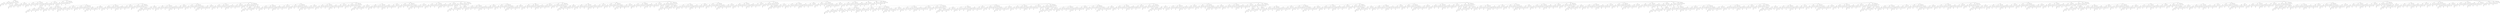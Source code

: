 digraph{
4814
434->907
434->794
434->663
434->7482
434->589
7482->9003
663->6904
663->9390
6904->7188
794->1238
794->4815
794->7399
4815->6594
1238->6646
1238->9612
6646->8307
907->1147
907->1309
907->3198
907->8933
3198->3632
1309->8874
1309->1931
8874->9841
1147->1858
1147->7180
1147->4560
7180->8463
1858->4893
1858->9512
4893->5608
129->182
129->743
129->1038
129->1621
129->383
129->4473
129->4029
4473->4652
383->4469
383->9048
4469->9772
1621->2460
1621->2245
1621->8745
2245->8750
2460->2972
2460->8540
2972->4974
1038->2550
1038->4163
1038->2071
1038->7062
2071->8235
4163->6782
4163->5660
6782->9188
2550->2648
2550->3827
2550->8505
3827->4822
2648->4239
2648->6206
4239->7197
743->1601
743->817
743->1546
743->4847
743->8318
4847->5756
1546->3360
1546->7992
3360->5430
817->6089
817->3098
817->8507
3098->7930
6089->6897
6089->6863
6897->8136
1601->2937
1601->2651
1601->4404
1601->1846
4404->5627
2651->6116
2651->3216
6116->8362
2937->4223
2937->5908
2937->5342
5908->8267
4223->6401
4223->8181
6401->9301
182->215
182->1404
182->1131
182->3166
182->1453
182->2545
1453->6496
3166->7654
3166->6864
7654->9163
1131->7096
1131->6363
1131->7030
6363->8948
7096->9595
7096->9169
9595->9884
1404->1815
1404->1446
1404->5151
1404->4721
5151->8188
1446->7579
1446->5640
7579->8727
1815->5942
1815->3437
1815->4063
3437->7652
5942->6039
5942->9190
6039->7886
215->426
215->453
215->632
215->4279
215->7152
4279->6534
632->856
632->2422
856->9111
453->979
453->3782
453->5236
3782->5621
979->1084
979->5299
1084->7513
426->1299
426->2228
426->6018
426->3662
6018->7613
2228->3697
2228->4035
3697->8170
1299->4315
1299->3819
1299->5831
3819->8657
4315->4665
4315->6719
4665->5163
1->10
1->33
1->14
1->84
1->15
1->441
1->2946
1->1232
1->483
1->782
1->7146
782->6986
483->3936
483->2292
3936->5644
1232->3345
1232->5689
1232->1668
5689->7704
3345->6290
3345->6850
6290->6504
2946->3095
2946->5308
2946->3312
2946->8967
3312->5464
5308->5728
5308->7743
5728->9017
3095->3380
3095->6241
3095->9158
6241->9561
3380->5672
3380->8250
5672->6780
441->1393
441->1009
441->2894
441->4977
441->2437
4977->6824
2894->3229
2894->5220
3229->5484
1009->4442
1009->3327
1009->3765
3327->3814
4442->8276
4442->6639
8276->8702
1393->2016
1393->1405
1393->1821
1393->9692
1821->9379
1405->2580
1405->9935
2580->9857
2016->4297
2016->2159
2016->5368
2159->2341
4297->6564
4297->6048
6564->9712
15->488
15->1893
15->2257
15->135
15->2945
15->6110
2945->5530
135->584
135->8650
584->5377
2257->3104
2257->6648
2257->9237
6648->7583
3104->5133
3104->3156
5133->7072
1893->2416
1893->7117
1893->6471
1893->3067
6471->8066
7117->8038
7117->8393
8038->8963
2416->5193
2416->3397
2416->2810
3397->7163
5193->7607
5193->6166
7607->8346
488->539
488->622
488->1456
488->776
488->1185
776->3078
1456->6122
1456->2261
6122->7736
622->3326
622->1886
622->7552
1886->9084
3326->6148
3326->5093
6148->7542
539->2868
539->2374
539->621
539->908
621->1594
2374->8154
2374->7488
8154->8322
2868->4010
2868->3644
2868->6698
3644->9120
4010->4787
4010->5148
4787->5637
84->123
84->133
84->338
84->1531
84->1014
84->6622
84->1207
6622->7748
1014->2150
1014->3339
2150->8897
1531->7109
1531->1938
1531->7368
1938->8827
7109->7682
7109->9448
7682->8900
338->414
338->971
338->7069
338->6152
7069->7242
971->6903
971->7107
6903->8807
414->2184
414->1820
414->5350
1820->1932
2184->6175
2184->9485
6175->6506
133->139
133->422
133->1236
133->3834
133->384
3834->7815
1236->3070
1236->6865
3070->6960
422->2345
422->4088
422->3705
4088->9787
2345->8526
2345->2591
8526->8891
139->1597
139->4645
139->8041
139->4105
8041->8425
4645->7790
4645->9468
7790->9987
1597->2996
1597->4862
1597->3912
4862->9396
2996->5075
2996->8956
5075->9770
123->221
123->196
123->1066
123->852
123->759
123->5214
759->8551
852->1991
852->1515
1991->3236
1066->4362
1066->6060
1066->5500
6060->8870
4362->4387
4362->6242
4387->8166
196->572
196->4674
196->964
196->2030
964->8246
4674->7081
4674->8638
7081->8123
572->3859
572->2407
572->2593
2407->8882
3859->5294
3859->8457
5294->8517
221->1263
221->762
221->2708
221->2571
221->688
2571->4443
2708->3559
2708->7282
3559->7666
762->1053
762->2338
762->6183
2338->8714
1053->2203
1053->6467
2203->9177
1263->1562
1263->4628
1263->4703
1263->6008
4703->6589
4628->6959
4628->5536
6959->8107
1562->2197
1562->3657
1562->8449
3657->6252
2197->2418
2197->4525
2418->4769
14->89
14->61
14->157
14->1078
14->75
14->58
14->7415
14->5962
7415->9455
58->405
58->1586
405->6484
75->2514
75->931
75->2435
931->9087
2514->9234
2514->9486
9234->9655
1078->3076
1078->2405
1078->7910
1078->8502
7910->9816
2405->5398
2405->2860
5398->7220
3076->3933
3076->3299
3076->4898
3299->8774
3933->4196
3933->9140
4196->7833
157->460
157->2412
157->881
157->6812
157->4579
6812->7877
881->4099
881->6390
4099->7637
2412->2518
2412->7185
2412->3086
7185->8003
2518->2616
2518->9018
2616->3142
460->1310
460->3460
460->4381
460->9252
4381->6012
3460->7353
3460->5090
7353->9480
1310->3508
1310->7602
1310->3698
7602->8111
3508->4896
3508->4318
4896->7506
61->134
61->192
61->1900
61->789
61->2090
61->5796
2090->8479
789->1298
789->9742
1298->9721
1900->2873
1900->1999
1900->9149
1999->2845
2873->3865
2873->9154
3865->7168
192->728
192->1489
192->8358
192->3729
8358->9654
1489->1574
1489->8342
1574->4157
728->773
728->2357
728->2899
2357->2718
773->2586
773->1655
2586->4939
134->1063
134->2760
134->5749
134->1883
134->2413
1883->9702
5749->8528
5749->7141
8528->9646
2760->4175
2760->3037
2760->5334
3037->8602
4175->6706
4175->4395
6706->6967
1063->1603
1063->3390
1063->4562
1063->9780
4562->9429
3390->4508
3390->5257
4508->6659
1603->2139
1603->1943
1603->3956
1943->3022
2139->4219
2139->5290
4219->5533
89->163
89->305
89->348
89->725
89->400
89->4375
89->5209
4375->5771
400->6859
400->7806
6859->9159
725->1362
725->5750
725->2167
5750->6366
1362->2300
1362->9055
2300->9696
348->3045
348->1549
348->2597
348->9456
2597->9508
1549->1677
1549->7519
1677->7100
3045->7011
3045->4478
3045->6354
4478->6010
7011->8522
7011->9976
8522->9249
305->1069
305->388
305->1596
305->3952
305->5004
3952->4104
1596->3925
1596->9452
3925->5116
388->1789
388->3852
388->8119
3852->6157
1789->3321
1789->7668
3321->9843
1069->1462
1069->4401
1069->4311
1069->7037
4311->6434
4401->4418
4401->5362
4418->6161
1462->2898
1462->4078
1462->5301
4078->6156
2898->8493
2898->5953
8493->8916
163->328
163->339
163->1662
163->846
163->2106
163->6141
2106->6926
846->5547
846->4689
5547->7768
1662->3128
1662->2221
1662->2824
2221->3713
3128->5766
3128->8812
5766->8025
339->741
339->1027
339->1377
339->8704
1377->7516
1027->2554
1027->9444
2554->8031
741->1458
741->1020
741->9436
1020->8165
1458->4540
1458->4380
4540->7058
328->753
328->1679
328->2369
328->2398
328->4189
2398->9572
2369->3809
2369->5399
3809->7284
1679->5570
1679->8985
1679->3628
8985->9738
5570->5713
5570->6974
5713->9007
753->2751
753->1615
753->5008
753->9260
5008->8998
1615->5681
1615->6637
5681->6405
2751->3589
2751->2795
2751->5378
2795->3217
3589->6502
3589->6711
6502->7714
33->148
33->296
33->166
33->175
33->1215
33->120
33->1665
33->8077
33->8442
8077->9520
1665->6217
1665->3756
6217->7127
120->3883
120->2861
120->8843
2861->8867
3883->6727
3883->6947
6727->8009
1215->2524
1215->2271
1215->1463
1215->6029
1463->5873
2271->5528
2271->9898
5528->6661
2524->3072
2524->5899
2524->4005
5899->5921
3072->4745
3072->9609
4745->8990
175->382
175->492
175->1072
175->1794
175->905
1794->8938
1072->1784
1072->7135
1784->4334
492->1126
492->4211
492->4518
4211->6459
1126->6918
1126->2932
6918->7499
382->1355
382->4353
382->5883
382->4317
5883->8772
4353->7925
4353->9410
7925->9391
1355->2111
1355->5551
1355->1838
5551->7960
2111->4771
2111->3175
4771->9895
166->658
166->901
166->603
166->2535
166->5555
166->7200
5555->6528
2535->3486
2535->8544
3486->9081
603->1225
603->1239
603->2183
1239->9302
1225->7804
1225->3761
7804->9761
901->3180
901->3475
901->2200
901->1470
2200->9927
3475->5462
3475->9865
5462->9431
3180->4358
3180->5050
3180->6191
5050->9289
4358->4533
4358->6691
4533->6830
658->950
658->1631
658->3648
658->5134
658->6109
5134->5760
3648->8214
3648->7258
8214->9270
1631->1861
1631->4668
1631->2855
4668->5703
1861->6832
1861->2393
6832->9998
950->1174
950->2752
950->9626
950->6962
9626->9859
2752->5552
2752->8396
5552->9759
1174->1737
1174->2177
1174->7090
2177->3928
1737->3539
1737->9900
3539->5985
296->350
296->528
296->1314
296->1702
296->4860
296->3226
296->7848
3226->6297
4860->5955
4860->9415
5955->7842
1702->3639
1702->3767
1702->4597
3767->9000
3639->5915
3639->9029
5915->9322
1314->2807
1314->1745
1314->2589
1314->4567
2589->3031
1745->7108
1745->8729
7108->7320
2807->4921
2807->8289
2807->9570
8289->8512
4921->6943
4921->9771
6943->8317
528->583
528->779
528->4015
528->3176
528->1907
3176->4191
4015->8889
4015->6343
8889->9679
779->1391
779->2903
779->5132
2903->4237
1391->1442
1391->6647
1442->5669
583->1073
583->863
583->1273
583->8903
1273->7645
863->3182
863->9413
3182->9394
1073->3608
1073->5302
1073->3436
5302->7145
3608->6460
3608->7010
6460->8607
350->1033
350->920
350->2679
350->431
350->2446
350->6376
2446->2501
431->2043
431->9242
2043->8576
2679->3347
2679->3152
2679->3211
3152->8429
3347->5085
3347->6108
5085->6913
920->2096
920->1988
920->6541
920->4240
6541->9569
1988->6214
1988->2969
6214->6618
2096->2529
2096->5449
2096->2721
5449->9808
2529->3117
2529->7866
3117->5568
1033->2546
1033->2659
1033->1757
1033->3840
1033->9826
3840->8926
1757->6552
1757->2506
6552->9861
2659->3053
2659->3066
2659->5463
3066->6833
3053->3792
3053->9275
3792->4412
2546->2599
2546->4820
2546->2852
2546->7867
2852->9542
4820->6061
4820->9720
6061->8995
2599->5117
2599->2791
2599->9855
2791->9606
5117->6231
5117->5466
6231->9139
148->171
148->523
148->474
148->442
148->2677
148->1968
148->4858
148->8892
4858->9195
1968->2297
1968->7627
2297->9799
2677->3645
2677->3594
2677->3724
3594->5892
3645->8024
3645->8666
8024->9360
442->1251
442->6209
442->6565
442->4072
6565->6951
6209->8047
6209->9146
8047->8838
1251->3209
1251->2186
1251->7974
2186->9685
3209->4070
3209->5763
4070->7356
474->1311
474->1539
474->8588
474->7274
474->2566
7274->8717
8588->8627
8588->9782
8627->9656
1539->2166
1539->4280
1539->4863
4280->6585
2166->8448
2166->3340
8448->9918
1311->3064
1311->5819
1311->2140
1311->8395
2140->5357
5819->6672
5819->5959
6672->9532
3064->3783
3064->5156
3064->8159
5156->5180
3783->5046
3783->5638
5046->8401
523->683
523->665
523->3364
523->2540
523->2847
523->1344
2847->3092
2540->2605
2540->5808
2605->8416
3364->6681
3364->3985
3364->3566
3985->6590
6681->7537
6681->9531
7537->9735
665->911
665->3832
665->1466
665->9085
1466->4635
3832->6308
3832->8330
6308->7657
911->2727
911->5416
911->1267
5416->6882
2727->6516
2727->6597
6516->9204
683->1280
683->2185
683->3635
683->2447
683->1579
2447->9490
3635->5251
3635->7709
5251->8490
2185->2991
2185->4783
2185->5581
4783->8794
2991->3957
2991->8036
3957->6653
1280->2542
1280->5264
1280->1739
1280->7441
1739->4491
5264->8149
5264->9585
8149->9472
2542->5412
2542->5567
2542->3899
5567->9817
5412->5829
5412->5635
5829->9399
171->293
171->557
171->386
171->894
171->1689
171->5349
171->7570
5349->6909
1689->2026
1689->6230
2026->7841
894->3189
894->2492
894->1034
2492->5651
3189->3433
3189->4811
3433->5409
386->865
386->1857
386->8179
386->1381
8179->9352
1857->4019
1857->7273
4019->8975
865->1592
865->3718
865->7989
3718->4753
1592->4949
1592->3311
4949->6262
557->888
557->1353
557->1087
557->2397
557->4400
2397->9804
1087->2089
1087->6011
2089->7167
1353->2653
1353->4865
1353->5801
4865->5809
2653->6945
2653->4638
6945->7364
888->4389
888->3143
888->5647
888->4664
5647->8924
3143->6771
3143->9346
6771->9105
4389->6155
4389->5397
4389->4480
5397->8319
6155->8014
6155->7509
8014->8572
293->558
293->1010
293->2800
293->1429
293->3083
293->7365
3083->7667
1429->2929
1429->4729
2929->5564
2800->3057
2800->4816
2800->8110
4816->9031
3057->4958
3057->8084
4958->8787
1010->1011
1010->1165
1010->3113
1010->8913
3113->8378
1165->1945
1165->5865
1945->4894
1011->4248
1011->1055
1011->5677
1055->1577
4248->7054
4248->8377
7054->9812
558->657
558->1030
558->2336
558->6182
558->6624
6182->6627
2336->7601
2336->6472
7601->9994
1030->2881
1030->8982
1030->4185
8982->9506
2881->5723
2881->8962
5723->7459
657->2142
657->1464
657->1216
657->8200
1216->9128
1464->1611
1464->7741
1611->2830
2142->2149
2142->2512
2142->4096
2512->8604
2149->4773
2149->7479
4773->5818
10->24
10->51
10->25
10->68
10->28
10->1459
10->3111
10->190
10->761
10->4419
761->5556
190->2729
190->913
2729->8587
3111->3989
3111->7158
3111->7019
7158->7914
3989->5045
3989->6566
5045->6665
1459->2308
1459->6932
1459->2856
1459->8873
2856->4378
6932->7481
6932->7730
7481->7508
2308->3333
2308->2955
2308->7752
2955->6465
3333->5680
3333->5690
5680->8491
28->497
28->3358
28->4416
28->2983
28->9438
2983->8520
4416->5954
4416->7986
5954->6954
3358->3702
3358->9045
3358->8204
9045->9210
3702->7132
3702->6767
7132->9030
497->704
497->4134
497->6207
497->4464
6207->9871
4134->5280
4134->9409
5280->6070
704->3996
704->5172
704->1493
5172->7911
3996->4438
3996->7229
4438->5381
68->275
68->419
68->736
68->798
68->1050
68->6260
1050->5828
798->4954
798->8432
4954->7324
736->903
736->6499
736->4271
6499->6703
903->3934
903->7674
3934->4138
419->1132
419->4690
419->1833
419->8051
1833->2838
4690->8258
4690->9147
8258->8893
1132->2141
1132->4265
1132->2954
4265->9475
2141->6382
2141->2666
6382->9489
275->768
275->791
275->6269
275->1834
275->7503
1834->3012
6269->6707
6269->9407
6707->9046
791->2032
791->5542
791->8227
5542->7029
2032->2367
2032->4905
2367->7731
768->1001
768->1178
768->3563
768->6734
3563->9482
1178->7276
1178->4440
7276->8237
1001->1024
1001->5478
1001->3970
5478->7661
1024->3530
1024->3118
3530->5984
25->100
25->807
25->1530
25->1079
25->335
25->4961
25->1992
4961->6776
335->2644
335->3937
2644->5641
1079->3168
1079->3977
1079->4406
3977->7664
3168->3592
3168->3580
3592->6989
1530->3108
1530->2320
1530->1950
1530->6586
1950->9538
2320->3677
2320->4388
3677->5633
3108->3443
3108->6821
3108->3126
6821->8240
3443->5467
3443->7018
5467->9587
807->1325
807->872
807->3056
807->5701
807->6149
5701->6001
3056->4071
3056->5376
4071->4424
872->5154
872->2491
872->6398
2491->8550
5154->5880
5154->6225
5880->7474
1325->1328
1325->1823
1325->2205
1325->3178
2205->4928
1823->8527
1823->9198
8527->9400
1328->4195
1328->8754
1328->1772
8754->9375
4195->5015
4195->8032
5015->9374
100->233
100->1364
100->814
100->224
100->5261
100->8465
5261->7051
224->2328
224->2536
2328->6306
814->2425
814->1044
814->9441
1044->2112
2425->2755
2425->4692
2755->8113
1364->1913
1364->4892
1364->7606
1364->1607
7606->9109
4892->4995
4892->8499
4995->7244
1913->2099
1913->5655
1913->8080
5655->5995
2099->4930
2099->8417
4930->5896
233->521
233->1095
233->1478
233->503
233->2432
503->3073
1478->7033
1478->5992
7033->8942
1095->2719
1095->5782
1095->8173
5782->6432
2719->4084
2719->5063
4084->9262
521->1049
521->2014
521->953
521->4266
953->6365
2014->2866
2014->6263
2866->6632
1049->1318
1049->2069
1049->6477
2069->9008
1318->7608
1318->5588
7608->8761
51->156
51->88
51->130
51->1617
51->1528
51->988
51->2756
51->4925
2756->3723
988->2953
988->7586
2953->6019
1528->2169
1528->4714
1528->9343
4714->8044
2169->7907
2169->9997
7907->9970
1617->2061
1617->7102
1617->1638
1617->6003
1638->7016
7102->8292
7102->8738
8292->9207
2061->3784
2061->4997
2061->2895
4997->7290
3784->4147
3784->9034
4147->8097
130->239
130->2532
130->1469
130->6271
130->8087
6271->9274
1469->5826
1469->6737
5826->8579
2532->3220
2532->4136
2532->4824
4136->9785
3220->3866
3220->7775
3866->5777
239->479
239->708
239->2883
239->7287
2883->2925
708->3581
708->4512
3581->8757
479->1856
479->5774
479->7569
5774->9748
1856->3769
1856->9063
3769->5250
88->136
88->164
88->1754
88->248
88->8819
88->2468
8819->8979
248->2364
248->4504
2364->7587
1754->3495
1754->6515
1754->8402
6515->9977
3495->4852
3495->5972
4852->5149
164->560
164->285
164->1854
164->9881
1854->8677
285->1323
285->1832
1323->9038
560->1641
560->2842
560->2602
2842->5310
1641->1845
1641->9745
1845->4250
136->555
136->4289
136->587
136->2915
136->3749
2915->4417
587->5919
587->1154
5919->7556
4289->4623
4289->7754
4289->9632
7754->8297
4623->5461
4623->6389
5461->9478
555->2208
555->1521
555->1172
555->8234
1172->5432
1521->1839
1521->9700
1839->3466
2208->4765
2208->5719
2208->7470
5719->9737
4765->4837
4765->7703
4837->6568
156->267
156->246
156->495
156->747
156->1295
156->3314
156->1555
3314->4276
1295->5470
1295->2191
5470->6433
747->2450
747->1595
747->9639
1595->9145
2450->6196
2450->6526
6196->9284
495->1397
495->2172
495->1914
495->5161
1914->7477
2172->3308
2172->9829
3308->8510
1397->2045
1397->3315
1397->9011
3315->3596
2045->3355
2045->6168
3355->5450
246->1023
246->3734
246->1152
246->6414
246->1837
6414->6598
1152->5006
1152->5482
5006->9398
3734->5696
3734->9022
3734->5742
9022->9648
5696->8384
5696->6641
8384->8673
1023->2976
1023->7213
1023->3880
1023->8868
3880->4262
7213->8040
7213->7501
8040->8852
2976->4889
2976->3903
2976->6547
3903->4912
4889->7268
4889->6569
7268->7991
267->334
267->437
267->599
267->2992
267->3536
267->2825
3536->3864
2992->6265
2992->8782
6265->7750
599->4797
599->4680
599->6605
4680->7692
4797->5275
4797->5579
5275->7959
437->646
437->2378
437->5304
437->5370
5304->9219
2378->3510
2378->6335
3510->5759
646->1774
646->5543
646->6131
5543->9050
1774->2104
1774->8430
2104->7635
334->409
334->2576
334->1636
334->975
334->6223
975->3409
1636->4014
1636->9744
4014->4074
2576->3754
2576->5042
2576->2611
5042->9497
3754->5688
3754->4932
5688->7869
409->995
409->1790
409->1993
409->1831
1993->4186
1790->2105
1790->9416
2105->6142
995->1269
995->4461
995->8144
4461->9896
1269->3913
1269->8647
3913->5056
24->87
24->64
24->127
24->322
24->1982
24->41
24->3163
24->4160
24->9681
4160->4691
3163->6878
3163->5846
6878->7596
41->2738
41->3898
41->5184
3898->5316
2738->6000
2738->4802
6000->8339
1982->3690
1982->4612
1982->3764
1982->6132
3764->8310
4612->8195
4612->4866
8195->9877
3690->4933
3690->5679
3690->7083
5679->6684
4933->6159
4933->5674
6159->6492
322->1370
322->1101
322->358
322->2600
322->4151
2600->4595
358->3253
358->2456
3253->9576
1101->4601
1101->4833
1101->1481
4833->6253
4601->5337
4601->8678
5337->6220
1370->2944
1370->2408
1370->1728
1370->7902
1728->6101
2408->4812
2408->5403
4812->7144
2944->3494
2944->4564
2944->9622
4564->6105
3494->7203
3494->5649
7203->8580
127->193
127->1025
127->579
127->457
127->2827
127->8719
2827->7702
457->682
457->9412
682->4763
579->1317
579->1150
579->5642
1150->4298
1317->1824
1317->5717
1824->7585
1025->2874
1025->1554
1025->4698
1025->7196
4698->9259
1554->3907
1554->8679
3907->8806
2874->3349
2874->6373
2874->4506
6373->7904
3349->4278
3349->7316
4278->6576
193->848
193->1552
193->4046
193->6645
193->1423
6645->7315
4046->4125
4046->4728
4125->8057
1552->2926
1552->3196
1552->9153
3196->9854
2926->4118
2926->9660
4118->9187
848->2429
848->5721
848->1567
848->6120
1567->8869
5721->6418
5721->5850
6418->7076
2429->4873
2429->5836
2429->9401
5836->9741
4873->6172
4873->6045
6172->6950
64->151
64->362
64->377
64->158
64->963
64->1445
64->3069
1445->7313
963->5978
963->5012
5978->9798
158->2703
158->6046
158->5532
6046->9457
2703->3618
2703->7641
3618->5558
377->749
377->5271
377->3106
377->2062
3106->5423
5271->7817
5271->7764
7817->7921
749->1707
749->6075
749->5268
6075->8059
1707->2251
1707->3535
2251->7563
362->1173
362->3145
362->2549
362->1630
362->2949
1630->8927
2549->3062
2549->3264
3062->9033
3145->5112
3145->5993
3145->8721
5993->8691
5112->6495
5112->6329
6495->8249
1173->1525
1173->2306
1173->3191
1173->1590
3191->6906
2306->8635
2306->6683
8635->9846
1525->4836
1525->4100
1525->5930
4100->4587
4836->6961
4836->8260
6961->8065
151->535
151->1560
151->917
151->2917
151->7259
151->4398
7259->8132
2917->4354
2917->5587
4354->9776
917->1939
917->2387
917->9070
2387->5143
1939->2199
1939->3969
2199->4426
1560->1659
1560->4114
1560->2182
1560->8813
2182->2782
4114->6266
4114->8034
6266->8437
1659->1811
1659->1804
1659->2379
1804->7175
1811->3403
1811->7446
3403->5560
535->947
535->2063
535->1122
535->3250
535->1248
3250->3980
1122->8175
1122->8641
8175->9540
2063->3188
2063->4251
2063->2498
4251->7920
3188->3376
3188->7778
3376->9437
947->1510
947->2218
947->8548
947->7419
8548->8880
2218->4520
2218->8420
4520->7691
1510->2531
1510->4085
1510->5632
4085->7380
2531->3129
2531->5508
3129->3830
87->93
87->401
87->108
87->638
87->1021
87->498
87->6866
87->2779
6866->9818
498->7103
498->7663
7103->8078
1021->2678
1021->2035
1021->4212
2035->5386
2678->6831
2678->7879
6831->9226
638->664
638->2530
638->7483
638->7261
7483->9751
2530->8122
2530->3005
8122->8447
664->3071
664->7189
664->2420
7189->7827
3071->5980
3071->8652
5980->8478
108->596
108->2685
108->1365
108->2667
108->8612
2667->4507
1365->2688
1365->6561
2688->2833
2685->3509
2685->3503
2685->5903
3503->5991
3509->5902
3509->5877
5902->6150
596->1440
596->2495
596->3882
596->5228
3882->7800
2495->7296
2495->2789
7296->7953
1440->1887
1440->2516
1440->7894
2516->8471
1887->2124
1887->4383
2124->9652
401->1331
401->764
401->1507
401->626
401->1908
401->6869
1908->3516
626->654
626->7994
654->8876
1507->3107
1507->3795
1507->6054
3795->4159
3107->3822
3107->7945
3822->8125
764->902
764->2652
764->6964
764->6835
6964->7074
2652->6127
2652->9323
6127->8262
902->1410
902->2675
902->5602
2675->3620
1410->6337
1410->8278
6337->8098
1331->1537
1331->1400
1331->2334
1331->5629
1331->7962
5629->7525
2334->3154
2334->9101
3154->8611
1400->3758
1400->3131
1400->6731
3131->8791
3758->6315
3758->5610
6315->7338
1537->3184
1537->3551
1537->3920
1537->1752
3920->5153
3551->3774
3551->6620
3774->6705
3184->3556
3184->5084
3184->3579
5084->6002
3556->5708
3556->7429
5708->9265
93->244
93->649
93->700
93->1077
93->7609
93->7521
93->9367
7521->8817
7609->9683
7609->9184
9683->9708
1077->3261
1077->3737
1077->9366
3737->8943
3261->8266
3261->5956
8266->9435
700->740
700->1801
700->1091
700->2276
1091->5200
1801->5634
1801->3033
5634->9110
740->897
740->5494
740->5650
5494->6307
897->3155
897->8554
3155->4838
649->4135
649->3428
649->2457
649->1710
649->9993
1710->7514
2457->4273
2457->3272
4273->5606
3428->6444
3428->7237
3428->3874
7237->9488
6444->8178
6444->9213
8178->8252
4135->4472
4135->4553
4135->5110
4135->5115
5110->5970
4553->6595
4553->6479
6595->8984
4472->5121
4472->5288
4472->4552
5288->9945
5121->8513
5121->7906
8513->8534
244->462
244->1372
244->585
244->2836
244->5177
244->5441
5177->7939
2836->6006
2836->9876
6006->7462
585->1099
585->3668
585->5800
3668->9765
1099->2687
1099->3616
2687->3653
1372->1526
1372->1383
1372->4569
1372->1786
4569->5198
1383->4422
1383->3173
4422->6145
1526->1905
1526->2402
1526->7868
2402->9162
1905->6689
1905->9283
6689->8412
462->933
462->1998
462->2284
462->4914
462->7534
4914->8156
2284->2399
2284->9241
2399->7544
1998->4784
1998->2523
1998->7913
2523->6660
4784->6121
4784->4965
6121->7638
933->1337
933->955
933->4338
933->4901
4338->6402
955->1782
955->1955
1782->9373
1337->1578
1337->6052
1337->1694
6052->9372
1578->1696
1578->6596
1696->9980
2->13
2->22
2->26
2->18
2->114
2->124
2->36
2->227
2->85
2->1734
2->3743
2->9869
3743->5653
1734->7301
1734->5064
7301->8279
85->2086
85->631
85->6834
631->5894
2086->2316
2086->7536
2316->7473
227->2017
227->1827
227->702
227->939
702->5648
1827->3878
1827->8908
3878->6615
2017->2055
2017->3085
2017->9862
3085->4803
2055->4575
2055->6939
4575->6189
36->433
36->438
36->2293
36->1878
36->7297
1878->9907
2293->5667
2293->7948
5667->9227
438->3918
438->6028
438->6169
6028->8375
3918->4045
3918->4648
4045->4522
433->5065
433->2058
433->830
433->3558
830->4433
2058->6216
2058->6685
6216->7389
5065->5286
5065->8589
5065->7984
8589->9426
5286->8760
5286->9962
8760->9514
124->301
124->160
124->811
124->1608
124->2706
124->1670
2706->3303
1608->3935
1608->4095
3935->9619
811->5388
811->5905
811->3374
5905->9320
5388->9653
5388->8228
9653->9711
160->2001
160->469
160->4741
160->4444
4741->8263
469->1223
469->7732
1223->4746
2001->5030
2001->4133
2001->5559
4133->5670
5030->6765
5030->6868
6765->7326
301->1042
301->2941
301->1062
301->3351
301->7439
3351->5545
1062->3807
1062->6785
3807->6634
2941->8683
2941->3252
2941->3197
3252->6911
8683->8775
8683->9603
8775->9088
1042->3590
1042->1810
1042->4288
1042->4041
4288->8574
1810->1880
1810->5383
1880->8884
3590->4165
3590->3984
3590->7253
3984->7649
4165->5138
4165->4849
5138->9175
114->137
114->851
114->254
114->5102
114->948
114->1890
114->9649
1890->5428
948->2190
948->7875
2190->5912
5102->5356
5102->7335
5102->5232
7335->8559
5356->6386
5356->6352
6386->9640
254->1112
254->3921
254->1721
254->3909
1721->6294
3921->5339
3921->6936
5339->8628
1112->1771
1112->1483
1112->8180
1483->7452
1771->8199
1771->4309
8199->8974
851->1430
851->1685
851->2826
851->1915
851->4394
1915->8988
2826->2920
2826->4307
2920->6503
1685->3328
1685->6188
1685->9058
6188->6387
3328->5572
3328->5314
5572->5888
1430->1448
1430->2187
1430->3667
1430->5340
3667->5815
2187->3896
2187->4267
3896->4653
1448->7329
1448->6817
1448->8356
6817->7047
7329->7961
7329->9425
7961->8257
137->591
137->1082
137->140
137->859
137->4207
137->2948
4207->9386
859->1417
859->5243
1417->3323
140->1718
140->636
140->1708
636->7976
1718->5285
1718->4193
5285->8747
1082->1214
1082->1093
1082->4143
1082->7309
4143->6381
1093->4678
1093->3523
4678->7463
1214->3817
1214->8523
1214->4242
8523->9178
3817->7560
3817->4547
7560->9832
591->600
591->1168
591->1182
591->9243
591->4342
9243->9525
1182->1548
1182->3463
1548->9955
1168->1474
1168->6900
1168->6162
6900->8369
1474->4810
1474->9971
4810->8535
600->738
600->648
600->7977
600->8049
7977->9901
648->3971
648->9287
3971->9953
738->1656
738->9526
738->5474
9526->9917
1656->3342
1656->5160
3342->9839
18->179
18->30
18->302
18->1304
18->152
18->2698
18->7245
18->6563
7245->7457
2698->4214
2698->4321
4214->9172
152->5166
152->5917
152->1202
5917->6513
5166->5211
5166->6957
5211->7701
1304->2272
1304->2906
1304->3603
1304->3322
3603->5469
2906->9293
2906->8337
9293->9402
2272->2831
2272->4397
2272->4951
4397->6107
2831->6293
2831->3838
6293->8859
302->1120
302->549
302->2533
302->6486
302->6063
6486->8708
2533->8168
2533->7487
8168->9588
549->2331
549->1751
549->9333
1751->2433
2331->3416
2331->7683
3416->5929
1120->1513
1120->1640
1120->2313
1120->9607
2313->5393
1640->6081
1640->2695
6081->6972
1513->2101
1513->2426
1513->6470
2426->3816
2101->4513
2101->5654
4513->9788
30->342
30->269
30->2376
30->1204
30->7852
30->7133
7852->9481
1204->2521
1204->4436
2521->5445
2376->4037
2376->4325
2376->6732
4325->8477
4037->7956
4037->8567
7956->9052
269->1781
269->715
269->4329
269->875
4329->5735
715->2148
715->9221
2148->5183
1781->2707
1781->3538
1781->4434
3538->9566
2707->6053
2707->6849
6053->6842
342->783
342->598
342->1576
342->3401
342->5806
3401->9074
1576->2478
1576->6607
2478->7149
598->2993
598->6457
598->9165
6457->8664
2993->3262
2993->6333
3262->6392
783->1822
783->923
783->1000
783->9796
1000->4178
923->2305
923->2380
2305->8055
1822->3659
1822->2962
1822->3748
2962->4052
3659->3689
3659->9424
3689->8134
179->721
179->515
179->611
179->2116
179->3922
179->2662
179->2642
2662->8148
3922->5434
3922->5001
5434->6666
2116->2565
2116->4382
2116->5168
4382->9079
2565->3692
2565->9597
3692->7442
611->2068
611->1029
611->2519
611->3405
2519->5173
1029->3598
1029->6720
3598->5803
2068->5615
2068->4260
2068->3490
4260->6295
5615->7125
5615->8964
7125->9975
515->547
515->2559
515->1348
515->1501
515->1527
1501->5231
1348->4310
1348->6067
4310->8565
2559->3622
2559->4713
2559->5217
4713->9327
3622->5375
3622->4139
5375->7883
547->559
547->2108
547->1039
547->1516
1039->9344
2108->6891
2108->9950
6891->7227
559->3968
559->6027
559->7248
6027->8019
3968->6084
3968->4202
6084->9813
721->831
721->806
721->1117
721->4734
721->2392
721->5158
2392->5025
4734->6741
4734->9384
6741->8578
1117->2654
1117->5023
1117->2525
5023->5354
2654->9361
2654->5847
9361->9521
806->2179
806->1433
806->5311
806->8045
5311->7996
1433->3052
1433->9963
3052->4527
2179->2742
2179->4301
2179->8768
4301->7571
2742->5592
2742->7527
5592->7742
831->1575
831->2744
831->1509
831->8662
831->843
8662->9454
1509->4148
1509->8606
4148->7407
2744->4800
2744->3561
2744->4080
3561->8674
4800->5976
4800->7969
5976->7228
1575->2472
1575->1589
1575->6716
1575->4119
6716->8272
1589->6929
1589->5684
6929->8091
2472->3148
2472->2569
2472->4828
2569->7449
3148->3227
3148->6880
3227->4526
26->162
26->91
26->74
26->403
26->217
26->3099
26->1951
26->1584
26->6994
1584->4776
1951->6064
1951->5659
6064->9666
3099->7466
3099->3164
3099->7675
3164->5814
7466->8525
7466->9650
8525->8680
217->1545
217->613
217->1162
217->7505
1162->5822
613->3497
613->1242
3497->7424
1545->4676
1545->4130
1545->6232
4130->8157
4676->4971
4676->5122
4971->7413
403->1437
403->2243
403->2074
403->2888
403->2170
2888->5943
2074->3350
2074->4299
3350->8298
2243->2263
2243->2595
2243->4770
2595->6024
2263->3341
2263->9470
3341->4313
1437->2219
1437->4992
1437->2080
1437->4038
2080->9493
4992->7094
4992->7950
7094->8284
2219->2332
2219->6300
2219->7428
6300->9706
2332->6274
2332->2485
6274->9138
74->695
74->639
74->128
74->1461
74->3987
74->3975
3987->7266
1461->1894
1461->1688
1894->2952
128->412
128->7593
128->7478
7593->7975
412->698
412->6332
698->5699
639->650
639->6174
639->3528
639->9567
3528->5129
6174->8245
6174->9717
8245->8365
650->1357
650->5291
650->2034
5291->8571
1357->3050
1357->6848
3050->6751
695->1869
695->3279
695->2366
695->770
695->4577
770->4462
2366->4981
2366->6540
4981->9891
3279->3669
3279->5415
3279->5504
5415->9803
3669->4716
3669->7726
4716->8085
1869->1925
1869->3471
1869->2581
1869->2950
2581->7373
3471->6930
3471->7968
6930->8573
1925->2264
1925->6235
1925->8288
6235->7620
2264->4360
2264->8583
4360->7461
91->280
91->95
91->456
91->367
91->2092
91->3283
91->4043
3283->9848
2092->3577
2092->7898
3577->6519
367->4220
367->3875
367->8438
3875->4750
4220->7761
4220->5527
7761->8538
456->1346
456->1873
456->2670
456->4176
2670->9919
1873->7285
1873->5437
7285->9358
1346->1975
1346->2117
1346->2400
2117->3181
1975->4861
1975->4302
4861->9073
95->132
95->1260
95->586
95->1870
95->7895
1870->8243
586->3074
586->4867
3074->4032
1260->1848
1260->5070
1260->5832
5070->7905
1848->7485
1848->5181
7485->7915
132->637
132->3404
132->1788
132->3044
1788->4854
3404->5405
3404->7967
5405->9218
637->5385
637->1041
637->9430
1041->3788
5385->7325
5385->8074
7325->7979
280->444
280->446
280->785
280->2712
280->4494
280->968
4494->6072
2712->7232
2712->2999
7232->8831
785->3088
785->5041
785->6599
5041->5645
3088->8639
3088->5225
8639->9549
446->965
446->746
446->5963
446->9789
5963->8789
746->5767
746->1965
5767->6575
965->3414
965->5266
965->3187
5266->5705
3414->4963
3414->3588
4963->9338
444->588
444->548
444->3157
444->2817
444->760
2817->7512
3157->6675
3157->3813
6675->7858
548->1105
548->1759
548->1316
1759->3458
1105->4385
1105->9422
4385->7346
588->914
588->810
588->7003
588->2083
7003->9995
810->6035
810->3362
6035->7588
914->2361
914->9025
914->8779
9025->9573
2361->2805
2361->8012
2805->8749
162->287
162->212
162->259
162->980
162->834
162->961
162->1725
162->4621
1725->5630
961->6104
961->7614
6104->9189
834->5813
834->7707
834->2279
7707->8305
5813->6287
5813->6766
6287->6415
980->2696
980->987
980->5062
980->9292
5062->5605
987->3696
987->2564
3696->5885
2696->4840
2696->4909
2696->5269
4909->8911
4840->6988
4840->9530
6988->8326
259->857
259->1124
259->2078
259->5569
259->1867
5569->7247
2078->9519
2078->4792
9519->9548
1124->2375
1124->2578
1124->7106
2578->3649
2375->2560
2375->5274
2560->3636
857->1520
857->1076
857->2027
857->1783
2027->4607
1076->5239
1076->9353
5239->8189
1520->1987
1520->8268
1520->6965
8268->9778
1987->3491
1987->6178
3491->8753
212->361
212->593
212->1443
212->1672
212->256
212->2226
256->618
1672->4456
1672->8251
4456->5363
1443->3453
1443->7070
1443->6603
7070->9806
3453->5839
3453->4556
5839->8937
593->763
593->2128
593->1550
593->4876
1550->9774
2128->5373
2128->4624
5373->6143
763->1605
763->6887
763->4670
6887->7265
1605->2011
1605->2577
2011->7932
361->582
361->402
361->2229
361->1460
361->1119
1460->6102
2229->3241
2229->4402
3241->5618
402->854
402->2481
402->4112
2481->9642
854->4605
854->4850
4605->8545
582->1700
582->1942
582->4340
582->2749
4340->5124
1942->2230
1942->6919
2230->8293
1700->3373
1700->8665
1700->1779
8665->8766
3373->6093
3373->7957
6093->7044
287->399
287->1885
287->520
287->2994
287->731
287->6264
287->4337
6264->9440
731->5054
731->4448
5054->5743
2994->3247
2994->5206
2994->8764
5206->9820
3247->6106
3247->5938
6106->9347
520->1472
520->847
520->1967
520->8709
1967->7118
847->2238
847->9282
2238->3151
1472->1657
1472->4107
1472->5861
4107->6198
1657->5927
1657->6616
5927->8625
1885->2859
1885->2630
1885->4996
1885->2473
1885->4348
2473->4823
4996->7042
4996->8010
7042->7723
2630->3023
2630->7050
2630->6604
7050->8676
3023->6742
3023->3699
6742->9152
2859->3259
2859->2970
2859->5870
2859->4120
5870->7067
2970->3420
2970->4622
3420->7045
3259->4959
3259->3623
3259->6695
3623->9443
4959->6378
4959->7430
6378->9625
399->536
399->849
399->540
399->1949
399->3465
399->6256
3465->5027
1949->6030
1949->4336
6030->6062
540->4700
540->866
540->6927
866->8684
4700->7006
4700->9151
7006->8190
849->2076
849->3974
849->3779
849->5519
3779->7724
3974->6816
3974->4743
6816->8904
2076->5325
2076->4025
2076->2739
4025->4514
5325->5876
5325->8586
5876->8403
536->667
536->1849
536->2502
536->2389
536->5792
2389->9713
2502->4123
2502->4586
4123->8723
1849->3343
1849->2494
1849->9522
2494->2801
3343->8470
3343->7872
8470->8801
667->1498
667->3172
667->1121
667->7712
1121->7927
3172->9044
3172->3719
9044->9228
1498->2195
1498->5820
1498->2227
5820->6320
2195->6451
2195->8300
6451->9164
22->29
22->47
22->154
22->92
22->601
22->90
22->2641
22->2476
22->1524
22->2553
1524->8935
2476->3087
2476->3750
3087->5036
2641->2770
2641->4308
2641->8328
4308->4768
2770->4126
2770->8027
4126->9257
90->676
90->2138
90->3543
90->7854
3543->4841
2138->4027
2138->8431
4027->4167
676->1569
676->4592
676->2682
4592->6769
1569->4519
1569->8751
4519->8273
601->2769
601->4192
601->729
601->4495
601->9387
4495->7818
729->5336
729->9599
5336->7472
4192->5136
4192->8934
4192->8675
8934->9408
5136->9054
5136->9730
9054->9453
2769->3818
2769->3890
2769->3776
2769->7873
3776->5948
3890->4277
3890->7361
4277->8533
3818->5202
3818->5300
3818->5278
5300->6267
5202->6536
5202->5343
6536->8844
92->97
92->1100
92->606
92->671
92->2358
92->344
2358->9850
671->5371
671->5986
5371->9719
606->2394
606->1153
606->7493
1153->7421
2394->5857
2394->5867
5857->7540
1100->2539
1100->2886
1100->4227
1100->2793
4227->6591
2886->6544
2886->9529
6544->9810
2539->2557
2539->6799
2539->3627
6799->9510
2557->2629
2557->6829
2629->6475
97->1163
97->2960
97->1226
97->1805
97->9968
1805->9113
1226->2335
1226->7025
2335->6469
2960->3240
2960->5108
2960->8991
5108->8603
3240->3711
3240->5237
3711->8349
1163->1632
1163->5612
1163->2254
1163->8793
2254->5535
5612->8653
5612->6554
8653->9427
1632->2006
1632->4609
1632->1868
4609->7402
2006->3260
2006->2709
3260->7500
154->238
154->225
154->984
154->210
154->4924
154->6511
154->7735
6511->9691
4924->8616
4924->4993
8616->9340
210->5807
210->1220
210->5939
1220->7747
5807->5830
5807->9304
5830->7046
984->1301
984->1916
984->6671
984->4403
6671->8366
1916->5033
1916->5565
5033->5906
1301->2864
1301->9351
1301->1367
9351->9902
2864->2973
2864->9205
2973->5348
225->630
225->340
225->5082
225->2608
225->3294
2608->6139
5082->5700
5082->7214
5700->7340
340->463
340->3794
340->8792
3794->8600
463->3964
463->1224
3964->5911
630->2406
630->8503
630->2268
630->1989
2268->6450
8503->9840
8503->9601
9840->9880
2406->3599
2406->3521
2406->8504
3521->3854
3599->9067
3599->6009
9067->9370
238->308
238->289
238->716
238->887
238->973
238->5472
973->3075
887->5096
887->5968
5096->8742
716->4089
716->2155
716->9419
2155->4829
4089->4179
4089->6545
4179->6570
289->1201
289->2619
289->1667
289->2647
1667->6080
2619->7572
2619->7562
7572->7890
1201->2145
1201->3876
1201->7617
3876->9330
2145->3771
2145->2740
3771->9291
308->609
308->2087
308->2632
308->2022
308->7623
2022->8233
2632->7225
2632->9020
7225->9439
2087->3319
2087->3738
2087->4675
3738->5854
3319->3676
3319->8386
3676->7978
609->677
609->3450
609->869
609->9930
869->8445
3450->4994
3450->6388
4994->6485
677->707
677->774
677->5886
774->1933
707->2020
707->2509
2020->7855
47->79
47->159
47->149
47->999
47->2510
47->1228
47->7272
47->4497
7272->7802
1228->2365
1228->5071
2365->4180
2510->3631
2510->7009
2510->7820
7009->9112
3631->4987
3631->8452
4987->6941
999->3310
999->2225
999->2587
999->8167
2587->9594
2225->3751
2225->4730
3751->4584
3310->6424
3310->5091
3310->5875
5091->9459
6424->7829
6424->9335
7829->9256
149->1736
149->546
149->2344
149->4659
149->6525
4659->7566
2344->4468
2344->5201
4468->8713
546->595
546->1532
546->2614
1532->3469
595->1969
595->6281
1969->9718
1736->3885
1736->4747
1736->4563
1736->3224
4563->5029
4747->5159
4747->5179
5159->6858
3885->5772
3885->3932
3885->9644
3932->5249
5772->7759
5772->8104
7759->8763
159->207
159->858
159->2127
159->6808
159->2054
159->3768
2054->4683
6808->7385
6808->6992
7385->8247
2127->2462
2127->3276
2127->4376
3276->7908
2462->4204
2462->8944
4204->4471
858->1533
858->2077
858->7143
858->7733
7143->9037
2077->3043
2077->5657
3043->4568
1533->1770
1533->1802
1533->4258
1802->4777
1770->4407
1770->5920
4407->9924
207->1035
207->819
207->3886
207->5598
207->6498
5598->5969
3886->5661
3886->7182
5661->9974
819->1671
819->5270
819->6218
5270->6348
1671->7565
1671->3419
7565->9604
1035->1211
1035->1347
1035->6325
1035->2734
6325->6458
1347->2067
1347->7981
2067->5329
1211->3094
1211->3214
1211->9690
3214->7722
3094->7085
3094->8654
7085->9157
79->727
79->250
79->1360
79->1196
79->5031
79->2912
79->2163
2912->7756
5031->5595
5031->7860
5595->8769
1196->3455
1196->5246
1196->7893
5246->9555
3455->6908
3455->4879
6908->8718
1360->1879
1360->1836
1360->6701
1360->9628
6701->9922
1836->7698
1836->1920
7698->9086
1879->4405
1879->6809
1879->5971
6809->9581
4405->6787
4405->8385
6787->7254
250->850
250->524
250->1476
250->7409
250->7889
7409->7772
1476->1918
1476->3268
1918->5893
524->2511
524->3425
524->1426
3425->6304
2511->2731
2511->9125
2731->3091
850->896
850->3381
850->1687
850->9272
1687->2841
3381->3850
3381->6762
3850->6385
896->974
896->1505
896->3793
1505->9590
974->1506
974->6537
1506->8976
727->1107
727->2869
727->4304
727->7341
727->6606
727->3742
6606->7559
7341->7887
7341->8153
7887->9999
4304->4737
4304->6819
4304->7677
6819->7558
4737->5950
4737->5712
5950->9428
2869->3204
2869->3354
2869->3233
2869->9910
3233->4948
3354->5318
3354->6543
5318->5710
3204->3448
3204->7166
3204->5319
7166->7359
3448->4208
3448->5862
4208->8783
1107->1705
1107->1313
1107->2040
1107->1266
1107->8130
1266->6746
2040->3810
2040->8929
3810->4199
1313->1382
1313->7321
1313->7113
7321->7644
1382->4410
1382->6676
4410->5408
1705->1711
1705->5195
1705->6098
1705->3234
6098->7639
5195->5293
5195->6614
5293->7262
1711->2812
1711->3976
1711->8069
3976->6305
2812->5574
2812->6854
5574->9762
29->48
29->42
29->46
29->511
29->261
29->450
29->2325
29->109
29->1197
109->5197
2325->5324
2325->7871
5324->6958
450->2240
450->1454
450->9593
1454->8494
2240->4121
2240->9502
4121->9698
261->1036
261->534
261->2259
261->7549
2259->6969
534->5596
534->6154
5596->7191
1036->2356
1036->2160
1036->7348
2160->9714
2356->2477
2356->3786
2477->3575
511->684
511->855
511->3942
511->4853
511->7642
4853->9214
3942->5139
3942->7751
5139->8351
855->4565
855->1835
855->2975
1835->2713
4565->5736
4565->5234
5736->7824
684->1571
684->1157
684->3587
684->7038
3587->6736
1157->3663
1157->5827
3663->6238
1571->5092
1571->2768
1571->9118
2768->5038
5092->5499
5092->9229
5499->6588
46->188
46->1480
46->804
46->1585
46->8740
46->7550
8740->9908
1585->4900
1585->3116
4900->5603
804->3735
804->4036
804->5965
4036->8555
3735->4379
3735->6628
4379->9471
1480->2339
1480->2832
1480->5981
1480->8334
5981->6244
2832->6222
2832->7564
6222->6573
2339->2958
2339->5052
2339->5548
5052->5773
2958->4600
2958->5757
4600->6512
188->1193
188->235
188->4477
188->2943
188->9203
2943->7708
4477->5281
4477->6977
5281->7319
235->1487
235->2051
235->6448
2051->3105
1487->7673
1487->9988
7673->8983
1193->1451
1193->1496
1193->2212
1193->5724
2212->8854
1496->1497
1496->2598
1497->7760
1451->2342
1451->6680
1451->7496
6680->9417
2342->2902
2342->9015
2902->3615
42->263
42->63
42->1922
42->216
42->4911
42->2414
42->3038
2414->6176
4911->5864
4911->6341
5864->9926
216->827
216->9036
216->577
9036->9336
827->1624
827->8439
1624->4515
1922->2716
1922->2811
1922->6788
1922->3379
6788->9657
2811->8845
2811->4817
8845->9280
2716->3427
2716->3102
2716->3629
3102->6888
3427->6924
3427->7834
6924->7387
63->568
63->623
63->748
63->198
63->3223
198->4913
748->3006
748->1032
3006->3914
623->797
623->4650
623->3701
4650->8397
797->5786
797->5125
5786->9349
568->946
568->3821
568->5541
568->7942
5541->7676
3821->6983
3821->3960
6983->9535
946->1060
946->1199
946->3446
1199->4034
1060->2500
1060->8759
2500->4593
263->954
263->705
263->3395
263->3150
263->4224
263->6621
4224->7388
3150->5182
3150->3532
5182->6088
3395->4341
3395->3435
3395->8853
3435->4162
4341->5714
4341->5229
5714->6036
705->3385
705->3221
705->1973
705->6702
1973->2474
3221->8304
3221->9167
8304->8966
3385->4073
3385->4501
3385->4696
4501->9794
4073->6975
4073->7286
6975->7944
954->1058
954->2574
954->1067
954->2031
954->8253
2031->8968
1067->5309
1067->5926
5309->6289
2574->2692
2574->6917
2574->2880
6917->9467
2692->3371
2692->6409
3371->4117
1058->4917
1058->1241
1058->7098
1058->4076
7098->9089
1241->4500
1241->6581
4500->8731
4917->5663
4917->6955
4917->6655
6955->7129
5663->6688
5663->9406
6688->8100
48->77
48->201
48->209
48->519
48->2209
48->592
48->4940
48->4169
4940->6073
592->1420
592->6761
1420->3281
2209->4946
2209->6359
2209->2762
6359->8151
4946->6664
4946->7275
6664->9143
519->1256
519->6643
519->2220
519->9005
2220->9371
6643->8422
6643->6952
8422->8601
1256->2146
1256->2676
1256->1712
2676->3265
2146->5975
2146->2396
5975->7480
209->833
209->314
209->2686
209->2637
209->1345
2637->5789
2686->6283
2686->7581
6283->6311
314->597
314->4591
314->8506
4591->5100
597->1829
597->2147
1829->9938
833->962
833->2286
833->3672
833->2273
3672->3863
2286->4682
2286->3829
4682->5577
962->1553
962->1780
962->1990
1780->2612
1553->3584
1553->2327
3584->8515
201->701
201->418
201->832
201->5055
201->1699
201->5998
1699->7786
5055->6040
5055->9591
6040->7876
832->3391
832->1409
832->4106
1409->6679
3391->4322
3391->5697
4322->5715
418->2990
418->1970
418->8187
418->5960
8187->8496
1970->3027
1970->4975
3027->4557
2990->3986
2990->3417
2990->6229
3417->9216
3986->5476
3986->6493
5476->8172
701->2646
701->1056
701->4320
701->4807
701->2310
4807->7545
4320->6713
4320->4758
6713->7255
1056->5366
1056->5306
1056->9129
5306->5341
5366->8756
5366->9094
8756->8872
2646->2671
2646->5135
2646->6609
2646->4796
6609->7716
5135->7267
5135->7798
7267->8582
2671->3065
2671->2758
2671->8732
2758->5785
3065->5503
3065->6124
5503->7622
77->312
77->278
77->194
77->796
77->1816
77->268
77->8633
268->9337
1816->5186
1816->5421
5186->5775
796->3384
796->2623
796->7194
2623->9062
3384->5493
3384->3949
5493->8643
194->297
194->2085
194->4077
194->945
4077->4225
2085->3317
2085->7169
3317->8919
297->1503
297->1888
297->6250
1888->6160
1503->2534
1503->1738
2534->3843
278->1909
278->3079
278->6038
278->3916
278->5120
3916->4493
6038->8456
6038->6542
8456->9668
3079->4697
3079->3642
3079->8785
3642->7465
4697->7370
4697->5516
7370->8866
1909->5253
1909->2538
1909->2747
1909->2013
2747->9952
2538->4880
2538->6673
4880->8536
5253->5305
5253->5821
5253->5578
5821->8408
5305->5583
5305->7628
5583->7530
312->509
312->1690
312->501
312->2298
312->522
312->7383
522->5364
2298->2454
2298->9479
2454->3759
501->4968
501->8436
501->7433
8436->9716
4968->6730
4968->8871
6730->7938
1690->2748
1690->5279
1690->2132
1690->2479
2132->6522
5279->8454
5279->7520
8454->8795
2748->3926
2748->6234
2748->2767
6234->8137
3926->4505
3926->8291
4505->6963
509->1003
509->1158
509->2650
509->1544
509->6738
1544->2131
2650->3684
2650->6411
3684->9066
1158->1614
1158->6368
1158->7863
6368->6533
1614->3301
1614->4263
3301->8191
1003->2909
1003->1065
1003->2206
1003->4467
2206->6286
1065->3600
1065->4625
3600->4754
2909->4255
2909->7928
2909->6553
7928->8223
4255->5410
4255->8008
5410->9155
13->21
13->70
13->53
13->17
13->150
13->208
13->440
13->836
13->231
13->2746
13->918
2746->3035
231->2490
231->8338
2490->6240
836->1646
836->2720
836->2829
2720->5043
1646->6023
1646->5910
6023->7134
440->1068
440->952
440->998
440->1926
998->4110
952->3680
952->5021
3680->8368
1068->2003
1068->5922
1068->2934
5922->7897
2003->4647
2003->7672
4647->7624
208->660
208->996
208->3582
208->1326
208->5671
1326->8596
3582->7142
3582->7567
7142->7598
996->1401
996->4606
996->3160
4606->6509
1401->2133
1401->4396
2133->4323
660->1746
660->3879
660->6251
660->6031
6251->8788
3879->6097
3879->8530
6097->9383
1746->4976
1746->4184
1746->2241
4184->4488
4976->5738
4976->7350
5738->8466
150->837
150->249
150->2940
150->668
150->1616
150->8133
1616->2701
668->5741
668->4559
5741->7755
2940->3368
2940->5781
2940->6221
5781->9620
3368->3681
3368->7015
3681->5061
249->691
249->1609
249->3839
249->1977
3839->9598
1609->3202
1609->2267
3202->8018
691->712
691->2008
691->7504
2008->7164
712->3101
712->5367
3101->3929
837->1359
837->3752
837->1115
837->2639
837->8498
2639->6330
1115->1800
1115->8141
1800->2816
3752->4663
3752->5105
3752->8005
5105->7658
4663->6377
4663->8965
6377->8210
1359->3291
1359->5664
1359->2224
1359->4919
2224->2772
5664->7954
5664->6453
7954->9822
3291->6017
3291->4785
3291->7322
4785->8323
6017->6055
6017->7671
6055->9515
17->317
17->790
17->180
17->439
17->2660
17->1930
17->389
1930->7427
2660->6259
2660->8001
6259->8230
439->484
439->2388
439->935
2388->3090
484->4740
484->1966
4740->9611
180->372
180->2835
180->3640
180->1109
3640->8716
2835->7041
2835->5361
7041->9558
372->2324
372->5744
372->394
5744->6920
2324->4352
2324->5298
4352->9578
790->878
790->1384
790->4604
790->1825
790->5881
1825->6407
4604->5103
4604->7651
5103->5465
1384->2938
1384->3422
1384->9389
3422->6650
2938->7121
2938->8332
7121->8198
878->922
878->3906
878->1148
878->5238
1148->7729
3906->3983
3906->5190
3983->6239
922->1403
922->5944
922->7173
5944->9834
1403->1792
1403->4259
1792->2188
317->452
317->319
317->2543
317->3213
317->5296
317->7935
5296->7001
3213->4772
3213->3359
4772->9314
2543->2638
2543->5453
2543->8928
5453->7369
2638->8205
2638->2750
8205->8418
319->652
319->3207
319->3010
319->5468
3010->5585
3207->8441
3207->7217
8441->9255
652->3441
652->1864
652->4759
1864->8283
3441->4158
3441->5218
4158->4331
452->886
452->1741
452->4094
452->1255
452->2961
1255->7435
4094->6669
4094->9667
6669->6925
1741->3144
1741->1948
1741->8274
1948->8737
3144->3472
3144->6291
3472->9518
886->2028
886->3500
886->1045
886->9174
1045->1958
3500->6630
3500->7528
6630->7187
2028->2819
2028->3387
2028->7630
3387->6995
2819->4767
2819->5871
4767->6557
53->102
53->78
53->185
53->612
53->309
53->2493
53->4374
53->9565
4374->6823
2493->7039
2493->6204
7039->7719
309->2232
309->4551
309->5487
4551->8970
2232->4064
2232->5174
4064->5614
612->641
612->2665
612->6797
612->4463
6797->8103
2665->3731
2665->3777
3731->8169
641->680
641->2453
641->1110
2453->2711
680->5591
680->7226
5591->8079
185->2368
185->2081
185->628
185->5219
185->4496
5219->9986
628->5794
628->9078
5794->8694
2081->3243
2081->3569
2081->5360
3569->8584
3243->6248
3243->7438
6248->6521
2368->3284
2368->4047
2368->3700
2368->7294
3700->7789
4047->4809
4047->8755
4809->7492
3284->4578
3284->6840
3284->5582
6840->7555
4578->6796
4578->9222
6796->8428
78->355
78->390
78->885
78->673
78->1006
78->2610
1006->9223
673->7763
673->1332
7763->9768
885->2998
885->3478
885->6948
3478->5262
2998->3574
2998->7240
3574->8052
390->656
390->1778
390->7124
390->8922
7124->8953
1778->4122
1778->7310
4122->6474
656->5946
656->5521
656->5623
5521->6095
5946->7685
5946->6613
7685->8762
355->1793
355->387
355->786
355->1482
355->1308
1482->4616
786->4544
786->1134
4544->8814
387->821
387->1343
387->1290
1343->4779
821->1547
821->7314
1547->7212
1793->3257
1793->3808
1793->4967
1793->2287
4967->9049
3808->4599
3808->9144
4599->5387
3257->5966
3257->4390
3257->7656
4390->4868
5966->6998
5966->9499
6998->7345
102->538
102->801
102->277
102->213
102->602
102->116
102->9647
116->3348
602->2095
602->7053
2095->3452
213->283
213->3951
213->2436
3951->5878
283->1519
283->1766
1519->6147
277->1276
277->420
277->2059
277->9324
2059->7783
420->745
420->7417
745->6205
1276->4983
1276->2555
1276->7411
2555->3831
4983->5513
4983->6937
5513->6894
801->873
801->3991
801->871
801->4330
801->9042
4330->6086
871->5189
871->1421
5189->5928
3991->5188
3991->5277
3991->6631
5277->8722
5188->6042
5188->9104
6042->7271
873->5130
873->3835
873->4391
873->3828
4391->6025
3835->3908
3835->8033
3908->6696
5130->5384
5130->6076
5130->8089
6076->6612
5384->7728
5384->6419
7728->9476
538->777
538->990
538->553
538->1583
538->8690
538->5265
8690->9080
1583->7990
1583->2575
7990->8669
553->2528
553->1270
553->4748
1270->6273
2528->2606
2528->7502
2606->6464
990->4631
990->1747
990->2621
990->7862
2621->5287
1747->2658
1747->5283
2658->4842
4631->5898
4631->6372
4631->5431
6372->7395
5898->6130
5898->9723
6130->6721
777->1286
777->2290
777->3170
777->2065
777->1135
2065->4413
3170->5455
3170->5601
5455->8294
2290->2312
2290->4882
2290->5546
4882->6531
2312->3945
2312->9651
3945->7600
1286->1935
1286->4711
1286->1814
1286->6328
1814->3008
4711->5127
4711->6709
5127->9103
1935->4198
1935->2964
1935->5477
2964->8467
4198->5152
4198->6488
5152->9920
70->126
70->81
70->71
70->191
70->689
70->1094
70->937
70->3990
70->3567
3990->7111
937->2158
937->1319
2158->8879
1094->2021
1094->1541
1094->7825
1541->4705
2021->2778
2021->6527
2778->6577
689->1088
689->1187
689->5245
689->889
5245->5480
1187->2930
1187->4962
2930->4667
1088->1190
1088->3873
1088->9161
3873->6759
1190->1208
1190->5707
1208->6772
191->200
191->3630
191->1919
191->449
191->7403
449->5949
1919->3093
1919->7475
3093->3411
3630->6050
3630->6546
3630->8473
6546->9332
6050->9232
6050->8035
9232->9828
200->1860
200->2904
200->3146
200->226
3146->3421
2904->3353
2904->5144
3353->5273
1860->4953
1860->6247
1860->6494
6247->9091
4953->5047
4953->6201
5047->9553
71->1080
71->299
71->2788
71->1855
71->1556
71->8826
1556->2867
1855->3015
1855->8735
3015->7985
2788->3745
2788->6090
2788->6875
6090->9516
3745->4229
3745->6326
4229->6805
299->1186
299->3280
299->3089
299->3330
3089->5118
3280->3578
3280->6158
3578->6379
1186->1706
1186->3169
1186->1787
3169->9547
1706->6867
1706->5851
6867->7233
1080->1217
1080->1231
1080->2039
1080->2215
1080->2730
2215->5333
2039->2625
2039->3544
2625->7888
1231->1407
1231->2808
1231->4142
2808->4602
1407->7965
1407->5505
7965->8486
1217->1649
1217->2050
1217->1645
1217->4688
1645->8865
2050->3868
2050->5352
3868->7199
1649->2879
1649->8656
1649->2942
8656->8847
2879->6383
2879->3049
6383->6629
81->103
81->236
81->513
81->732
81->967
81->2451
81->7382
2451->9665
967->7843
967->8370
7843->8770
732->1137
732->1416
732->7653
1416->9661
1137->7028
1137->8472
7028->9669
513->1475
513->1492
513->5940
513->9133
5940->7717
1492->2041
1492->4517
2041->2459
1475->3032
1475->5020
1475->8798
5020->9097
3032->3905
3032->3824
3905->5475
236->787
236->247
236->1191
236->1953
236->9539
1953->5086
1191->4699
1191->7311
4699->8109
247->5259
247->9362
247->6923
9362->9377
5259->6279
5259->8415
6279->8959
787->2289
787->1618
787->874
787->4327
874->8746
1618->3572
1618->2044
3572->5010
2289->2726
2289->3778
2289->9507
3778->9423
2726->6466
2726->5359
6466->9707
103->168
103->1488
103->527
103->5395
103->5666
103->3228
5666->7367
5395->7119
5395->9181
7119->9316
527->1906
527->1743
527->9039
1743->8211
1906->6288
1906->2321
6288->9866
1488->2697
1488->2736
1488->1956
1488->2997
1956->4305
2736->7056
2736->8546
7056->9217
2697->2823
2697->7027
2697->8186
7027->7568
2823->5983
2823->8030
5983->9107
168->1096
168->1568
168->1019
168->6428
168->5128
6428->8509
1019->5996
1019->7004
5996->7554
1568->5077
1568->2627
1568->8461
2627->6979
5077->5451
5077->5446
5451->8644
1096->6049
1096->2951
1096->2255
1096->5034
2255->6391
2951->6500
2951->6755
6500->9211
6049->6667
6049->7363
6049->9728
7363->8000
6667->8558
6667->9326
8558->8688
126->172
126->303
126->253
126->575
126->252
126->969
126->3285
126->7577
3285->7343
969->8501
969->3400
8501->8531
252->983
252->493
252->5176
493->6298
983->5327
983->8621
5327->5901
575->3159
575->1494
575->2469
575->1272
2469->5049
1494->5675
1494->3007
5675->8269
3159->3798
3159->5131
3159->3489
5131->6192
3798->8878
3798->8427
8878->9056
253->1661
253->1171
253->2403
253->909
253->8152
909->9554
2403->3770
2403->2722
3770->5514
1171->2850
1171->8391
1171->6442
8391->8521
2850->7823
2850->8695
7823->8996
1661->3278
1661->3296
1661->7497
1661->2458
7497->7575
3296->9238
3296->3613
9238->9801
3278->4082
3278->3683
3278->7048
3683->5351
4082->4855
4082->8145
4855->5439
303->341
303->554
303->571
303->1052
303->739
303->7746
739->5418
1052->6344
1052->8242
6344->8301
571->2982
571->3100
571->2135
3100->7202
2982->5694
2982->5435
5694->5947
554->1237
554->2296
554->6059
554->2009
6059->9838
2296->4642
2296->2609
4642->9303
1237->2785
1237->1538
1237->6187
1538->6953
2785->4292
2785->5825
4292->8809
341->352
341->1666
341->459
341->4238
341->3382
4238->5586
459->4920
459->5492
4920->9674
1666->1813
1666->6397
1666->6339
6397->6505
1813->4066
1813->3732
4066->7084
352->734
352->1889
352->1534
352->1389
1534->7328
1889->4013
1889->5631
4013->9126
734->2377
734->3870
734->4474
3870->4558
2377->3254
2377->3520
3254->4476
172->425
172->1468
172->1249
172->778
172->1339
172->279
172->1108
279->3018
1339->4890
1339->6296
4890->7784
778->4656
778->2317
778->2837
2317->6793
4656->5668
4656->8696
5668->7947
1249->2152
1249->2301
1249->1570
1249->9972
1570->3153
2301->2563
2301->3568
2563->4693
2152->7336
2152->4040
2152->8835
4040->6355
7336->7970
7336->7526
7970->9670
1468->1504
1468->2588
1468->4498
1468->1760
1468->7966
1760->5147
4498->8096
4498->7243
8096->9132
2588->3140
2588->8511
2588->8090
8511->8776
3140->7603
3140->5483
7603->8733
1504->3028
1504->6514
1504->1580
1504->9633
1580->5751
6514->8073
6514->9784
8073->9732
3028->3609
3028->6749
3028->5066
6749->9754
3609->3812
3609->7355
3812->7931
425->718
425->526
425->655
425->1629
425->552
425->6559
552->3547
1629->5994
1629->6236
5994->9775
655->926
655->5404
655->9689
5404->7850
926->2527
926->7718
2527->5739
526->1923
526->1192
526->1203
526->8862
1203->4918
1192->1243
1192->3948
1243->9757
1923->3293
1923->3313
1923->2252
3313->3780
3293->5964
3293->7934
5964->8839
718->3525
718->3707
718->2072
718->3249
718->2120
3249->8710
2072->7573
2072->2100
7573->9194
3707->4651
3707->5022
3707->6826
5022->7838
4651->5317
4651->9973
5317->7532
3525->4059
3525->5276
3525->7201
3525->8822
7201->9517
5276->6571
5276->8124
6571->7093
4059->4694
4059->7839
4059->7179
7839->9395
4694->7078
4694->5982
7078->9827
21->37
21->27
21->111
21->112
21->324
21->349
21->184
21->755
21->879
21->6316
879->8585
755->6510
755->9637
6510->8646
184->2012
184->307
184->9792
307->2234
2012->7249
2012->2914
7249->8064
349->670
349->2303
349->5619
349->2488
5619->6976
2303->3717
2303->5932
3717->5625
670->2130
670->9462
670->8658
9462->9909
2130->3402
2130->6874
3402->6853
324->564
324->754
324->1188
324->3408
324->4377
3408->6978
1188->5011
1188->2921
5011->7302
754->2923
754->8236
754->2907
8236->9180
2923->6600
2923->9833
6600->8820
564->3919
564->3540
564->1334
564->6140
1334->2178
3540->6245
3540->9004
6245->8668
3919->4154
3919->6013
3919->6892
6013->6473
4154->7451
4154->8846
7451->9545
112->266
112->329
112->251
112->2622
112->1588
112->7304
1588->6651
2622->3195
2622->8734
3195->9682
251->2872
251->2033
251->7235
2033->5834
2872->3461
2872->9577
3461->6692
329->581
329->481
329->4021
329->5665
4021->8705
481->1598
481->3790
1598->7757
581->3917
581->1740
581->8102
1740->7830
3917->5916
3917->9354
5916->7739
266->940
266->3096
266->617
266->4316
266->3888
4316->9885
617->8524
617->4109
8524->8594
3096->3132
3096->4017
3096->5840
4017->4101
3132->5332
3132->8224
5332->6815
940->1892
940->2798
940->1625
940->2165
1625->2643
2798->3206
2798->4731
3206->5078
1892->4213
1892->3183
1892->7391
3183->7467
4213->6725
4213->5611
6725->9230
111->199
111->359
111->326
111->635
111->3941
111->1763
111->6257
1763->7958
3941->6083
3941->6151
6083->8532
635->1297
635->719
635->1253
719->2635
1297->2360
1297->7379
2360->2766
326->496
326->5429
326->4216
326->4947
4216->9932
5429->5788
5429->8921
5788->7401
496->1995
496->1720
496->8239
1720->8299
1995->4226
1995->4572
4226->9584
359->666
359->1512
359->1340
359->482
359->2520
482->8086
1340->3720
1340->2196
3720->3892
1512->4182
1512->2007
1512->8667
2007->4470
4182->5628
4182->5254
5628->6966
666->3274
666->978
666->2411
666->6041
2411->7147
978->4197
978->9215
4197->7529
3274->3524
3274->7161
3274->8135
7161->7215
3524->4446
3524->8218
4446->7541
199->900
199->1139
199->477
199->2066
199->7515
199->5080
7515->7781
2066->2466
2066->9906
2466->7684
477->530
477->5566
477->2073
5566->5693
530->1455
530->6427
1455->3943
1139->3177
1139->3673
1139->1543
1139->6190
1543->4050
3673->4132
3673->6662
4132->8620
3177->4108
3177->3775
3177->8017
3775->6016
4108->6729
4108->4351
6729->7269
900->1307
900->3889
900->3386
900->7891
900->7431
7891->9318
3386->6791
3386->3710
6791->9072
3889->5768
3889->3994
3889->8128
3994->6820
5768->5935
5768->8973
5935->9268
1307->1809
1307->2362
1307->8446
1307->8184
8446->9261
2362->4724
2362->3695
4724->9192
1809->4761
1809->2370
1809->4938
2370->9061
4761->5191
4761->5017
5191->9483
27->54
27->43
27->155
27->44
27->189
27->214
27->5731
27->5687
5731->9844
214->4344
214->5561
4344->7270
189->2151
189->8015
189->838
8015->8712
2151->3856
2151->4990
3856->4414
44->703
44->808
44->370
44->4421
370->9830
808->4634
808->5185
4634->7693
703->1750
703->4230
703->5678
4230->4283
1750->2046
1750->4791
2046->5624
155->938
155->1106
155->3019
155->6103
155->3654
6103->9492
3019->4051
3019->4475
4051->6199
1106->3336
1106->2363
1106->5810
2363->9023
3336->5009
3336->4982
5009->6167
938->1697
938->2985
938->1500
938->9135
1500->6197
2985->5444
2985->8212
5444->9602
1697->2673
1697->5733
1697->6228
5733->6417
2673->3763
2673->9589
3763->4016
43->232
43->616
43->86
43->4666
43->300
43->337
300->2465
4666->7305
4666->7655
7305->9504
86->2192
86->4988
86->6881
4988->8163
2192->6113
2192->5863
6113->7518
616->3504
616->1862
616->2604
616->9141
2604->7578
1862->7064
1862->3109
7064->8810
3504->3546
3504->6482
3504->4986
6482->7874
3546->5396
3546->9937
5396->9296
232->333
232->346
232->6416
232->532
232->3097
532->7535
6416->8898
6416->8631
8898->9546
346->3199
346->489
346->2404
489->8595
3199->4150
3199->6635
4150->6657
333->507
333->2761
333->3930
333->3434
3930->9786
2761->4453
2761->7174
4453->7813
507->576
507->9315
507->5165
9315->9405
576->2173
576->805
2173->7224
54->80
54->470
54->73
54->315
54->5406
54->6687
54->6258
6687->9951
5406->6483
5406->9860
6483->7597
315->1457
315->8324
315->8619
8324->8451
1457->1644
1457->9627
1644->1695
73->1130
73->1113
73->2239
73->167
2239->2570
1113->1142
1113->3222
1142->5716
1130->1292
1130->3614
1130->6956
3614->6625
1292->8971
1292->4955
8971->9568
470->752
470->1219
470->2854
470->6550
470->8823
6550->7952
2854->3124
2854->5170
3124->8006
1219->2094
1219->2987
1219->8923
2987->4874
2094->2526
2094->3845
2526->5208
752->1428
752->4510
752->2804
752->3485
2804->3288
4510->5544
4510->9491
5544->8414
1428->1681
1428->7640
1428->5604
7640->9608
1681->5014
1681->4883
5014->6091
80->131
80->714
80->717
80->3650
80->3231
80->7936
3231->7022
3650->5974
3650->5838
5974->9912
717->3218
717->8345
717->2896
8345->8875
3218->5540
3218->6026
5540->9618
714->4458
714->3034
714->9281
714->8158
9281->9541
3034->6722
3034->7878
6722->8155
4458->5199
4458->4619
4458->9824
4619->9348
5199->5531
5199->5722
5531->6369
131->332
131->1008
131->1250
131->7007
131->2617
7007->9580
1250->4153
1250->3955
4153->8259
1008->1092
1008->5000
1008->4573
5000->9739
1092->2787
1092->4780
2787->9663
332->1352
332->525
332->3082
332->647
3082->4978
525->1213
525->2154
1213->2278
1352->1898
1352->2383
1352->8353
2383->3058
1898->6051
1898->4124
6051->8773
37->94
37->118
37->141
37->428
37->197
37->3110
37->274
37->4256
37->8067
4256->6851
274->3167
274->9244
3167->8282
3110->4878
3110->3488
3110->4031
3488->8618
4878->6357
4878->5987
6357->8637
197->653
197->1732
197->765
197->9224
765->3619
1732->3020
1732->8485
3020->8225
653->1302
653->3219
653->3602
3219->7543
1302->7745
1302->3967
7745->8261
428->543
428->3747
428->4166
428->1465
428->3493
1465->2572
4166->4775
4166->4190
4775->5140
3747->3982
3747->6077
3747->7393
6077->8569
3982->4215
3982->4441
4215->4864
543->2649
543->3277
543->551
543->8140
551->1070
3277->8254
3277->9290
8254->9957
2649->3691
2649->6529
2649->8514
6529->8182
3691->3739
3691->8459
3739->9106
141->237
141->742
141->864
141->1643
141->3103
141->9329
3103->5213
1643->3665
1643->7221
3665->5205
864->5973
864->3946
864->7779
3946->8575
5973->6184
5973->6353
6184->8863
742->2052
742->1902
742->7292
742->9231
7292->7837
1902->3039
1902->8083
3039->7941
2052->6177
2052->3123
2052->5146
3123->7260
6177->6194
6177->8357
6194->9185
237->619
237->1817
237->2657
237->3881
237->4821
3881->8364
2657->6855
2657->9334
6855->7092
1817->2797
1817->3041
1817->7711
3041->7589
2797->2935
2797->2814
2935->4264
619->1281
619->1279
619->4228
619->6186
4228->9773
1279->1899
1279->2877
1899->5098
1281->4079
1281->2143
1281->3675
2143->8529
4079->8541
4079->6047
8541->9853
118->229
118->169
118->706
118->3781
118->4253
118->2765
118->4931
2765->5702
4253->4627
4253->7453
4627->8320
3781->4290
3781->4872
3781->6649
4872->9098
4290->5793
4290->4891
5793->8833
706->1305
706->2247
706->3858
706->8992
3858->6313
2247->4766
2247->7130
4766->8955
1305->1363
1305->3459
1305->3442
3459->8333
1363->4127
1363->7317
4127->6491
169->461
169->566
169->5005
169->374
169->4427
374->7110
5005->7298
5005->9874
7298->7531
566->1031
566->1703
566->4272
1703->5869
1031->2258
1031->8856
2258->8516
461->1563
461->1692
461->5833
461->1818
5833->7020
1692->2515
1692->4583
2515->6623
1563->1626
1563->5526
1563->4481
5526->6347
1626->2633
1626->9288
2633->6717
229->313
229->407
229->570
229->2355
229->5933
229->1803
5933->6208
2355->4056
2355->8419
4056->8895
570->2781
570->2786
570->4236
2786->5673
2781->9028
2781->5737
9028->9914
407->1179
407->2775
407->1118
407->2253
1118->9524
2775->4295
2775->6800
4295->6334
1179->2109
1179->4804
1179->1654
4804->8048
2109->2656
2109->3893
2656->5187
313->356
313->1776
313->3506
313->3011
313->9263
3011->4459
3506->6794
3506->6420
6794->7412
1776->2294
1776->5240
1776->8560
5240->9687
2294->3215
2294->5255
3215->4550
356->1075
356->1284
356->2522
356->2037
2522->4393
1284->3862
1284->8226
3862->6539
1075->1724
1075->5155
1075->8960
5155->7715
1724->6610
1724->8063
6610->9368
94->255
94->187
94->514
94->321
94->98
94->1473
94->1947
94->4738
1947->4347
1473->8864
1473->8609
8864->8945
98->288
98->627
98->406
627->5436
288->4844
288->5106
4844->6501
321->892
321->2390
321->1097
321->7987
1097->6318
2390->4654
2390->5454
4654->5977
892->1799
892->7358
892->5048
7358->7377
1799->5967
1799->3670
5967->6284
514->724
514->1650
514->2818
514->7650
514->4727
7650->9096
2818->4781
2818->7576
4781->9200
1650->2346
1650->3320
1650->9536
3320->6213
2346->2922
2346->5074
2922->3529
724->3393
724->2790
724->5081
724->7696
5081->8899
2790->5747
2790->5417
5747->6015
3393->4661
3393->6735
3393->5330
6735->8850
4661->7223
4661->9779
7223->7611
187->257
187->1471
187->674
187->3080
187->270
187->3212
270->640
3080->4170
3080->8371
4170->8784
674->2129
674->771
674->3549
771->5171
2129->3021
2129->3570
3021->4566
1471->2036
1471->4723
1471->2262
1471->7091
2262->3555
4723->6272
4723->4877
6272->7190
2036->3597
2036->5141
2036->3361
5141->8222
3597->6349
3597->4466
6349->8739
257->531
257->1230
257->542
257->351
257->6137
351->6400
542->1540
542->3884
1540->3174
1230->1660
1230->1765
1230->1929
1765->7849
1660->4296
1660->3593
4296->9446
531->709
531->1872
531->2193
531->4643
2193->3429
1872->5553
1872->7170
5553->9434
709->3958
709->3457
709->6811
3457->6164
3958->6905
3958->8613
6905->7089
255->276
255->468
255->692
255->1017
255->1155
255->2060
255->2784
2060->9688
1155->4367
1155->8682
4367->5221
1017->1233
1017->4903
1017->4249
4903->4934
1233->2988
1233->6558
2988->4884
692->1047
692->841
692->1411
692->1491
1411->6712
841->6934
841->6752
6934->7246
1047->2115
1047->2815
1047->9992
2815->8138
2115->3857
2115->6114
3857->7865
468->936
468->2714
468->3624
468->633
468->2882
633->1431
3624->5887
3624->4870
5887->7998
2714->2968
2714->6748
2714->6740
6748->9899
2968->7582
2968->9705
7582->9863
936->2928
936->1140
936->3853
936->5695
3853->7312
1140->2504
1140->2631
2504->8331
2928->3396
2928->3693
2928->5162
3693->4611
3396->8686
3396->9319
8686->8728
276->343
276->2134
276->951
276->2690
276->5498
276->8202
5498->7648
2690->4799
2690->7686
4799->9836
951->1635
951->3612
951->1877
3612->8389
1635->3149
1635->7288
3149->5913
2134->5662
2134->3595
2134->2373
2134->7486
2373->8917
3595->6226
3595->4950
6226->7035
5662->5798
5662->7777
5662->8830
7777->8630
5798->6410
5798->9160
6410->7721
343->480
343->711
343->4241
343->2216
343->8577
2216->4002
4241->6535
4241->6938
6535->7937
711->3456
711->7333
711->5067
7333->9658
3456->3533
3456->6375
3533->8256
480->2053
480->1354
480->4319
480->5459
4319->5425
1354->2242
1354->9966
2242->6193
2053->3125
2053->3688
2053->5837
3688->7495
3125->6838
3125->9760
6838->9694
}